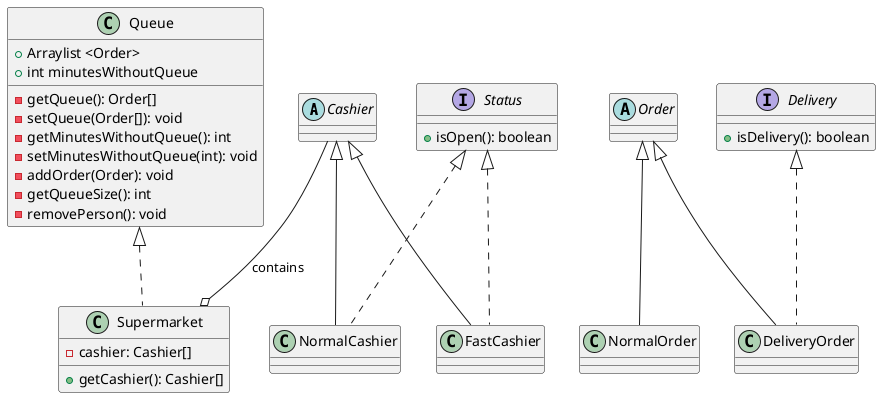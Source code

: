 @startuml

abstract class Cashier {

}

class FastCashier {

}

class NormalCashier {

}

abstract class Order {
}

class NormalOrder {
}

class DeliveryOrder {
}

interface Status {
    +isOpen(): boolean
}
interface Delivery{
    +isDelivery(): boolean
}
class Queue {
    +Arraylist <Order>
    +int minutesWithoutQueue
    -getQueue(): Order[]
    -setQueue(Order[]): void
    -getMinutesWithoutQueue(): int
    -setMinutesWithoutQueue(int): void
    -addOrder(Order): void
    -getQueueSize(): int
    -removePerson(): void

}


class Supermarket {
    -cashier: Cashier[]
    +getCashier(): Cashier[]
}

Cashier <|-- FastCashier
Cashier <|-- NormalCashier
Order <|-- NormalOrder
Order <|-- DeliveryOrder
Status <|.. FastCashier
Status <|.. NormalCashier
Delivery <|.. DeliveryOrder
Cashier --o Supermarket : contains
Queue <|.. Supermarket

@enduml